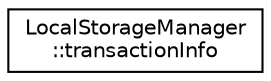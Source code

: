 digraph "Graphical Class Hierarchy"
{
 // LATEX_PDF_SIZE
  edge [fontname="Helvetica",fontsize="10",labelfontname="Helvetica",labelfontsize="10"];
  node [fontname="Helvetica",fontsize="10",shape=record];
  rankdir="LR";
  Node0 [label="LocalStorageManager\l::transactionInfo",height=0.2,width=0.4,color="black", fillcolor="white", style="filled",URL="$structLocalStorageManager_1_1transactionInfo.html",tooltip="A struct for grouping the transaction information of the current user."];
}
